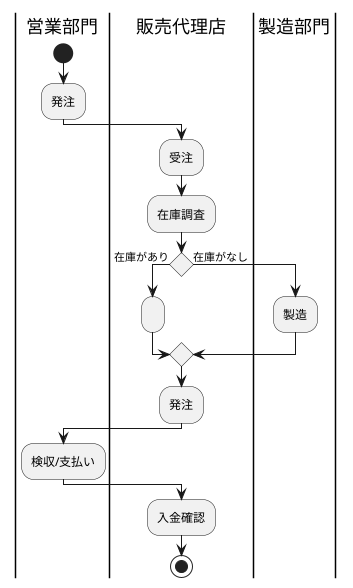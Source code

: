 @startuml 演習７－２
|営業部門|
|営業部門|
|販売代理店|
|販売代理店|
|製造部門|
|製造部門|

|営業部門|
start
:発注;
|販売代理店|
:受注;
:在庫調査;
if () is (在庫があり) then
:;
else (在庫がなし)
|製造部門|
:製造;
endif
|販売代理店|
:発注;
|営業部門|
:検収/支払い;
|販売代理店|
:入金確認;
stop

@enduml